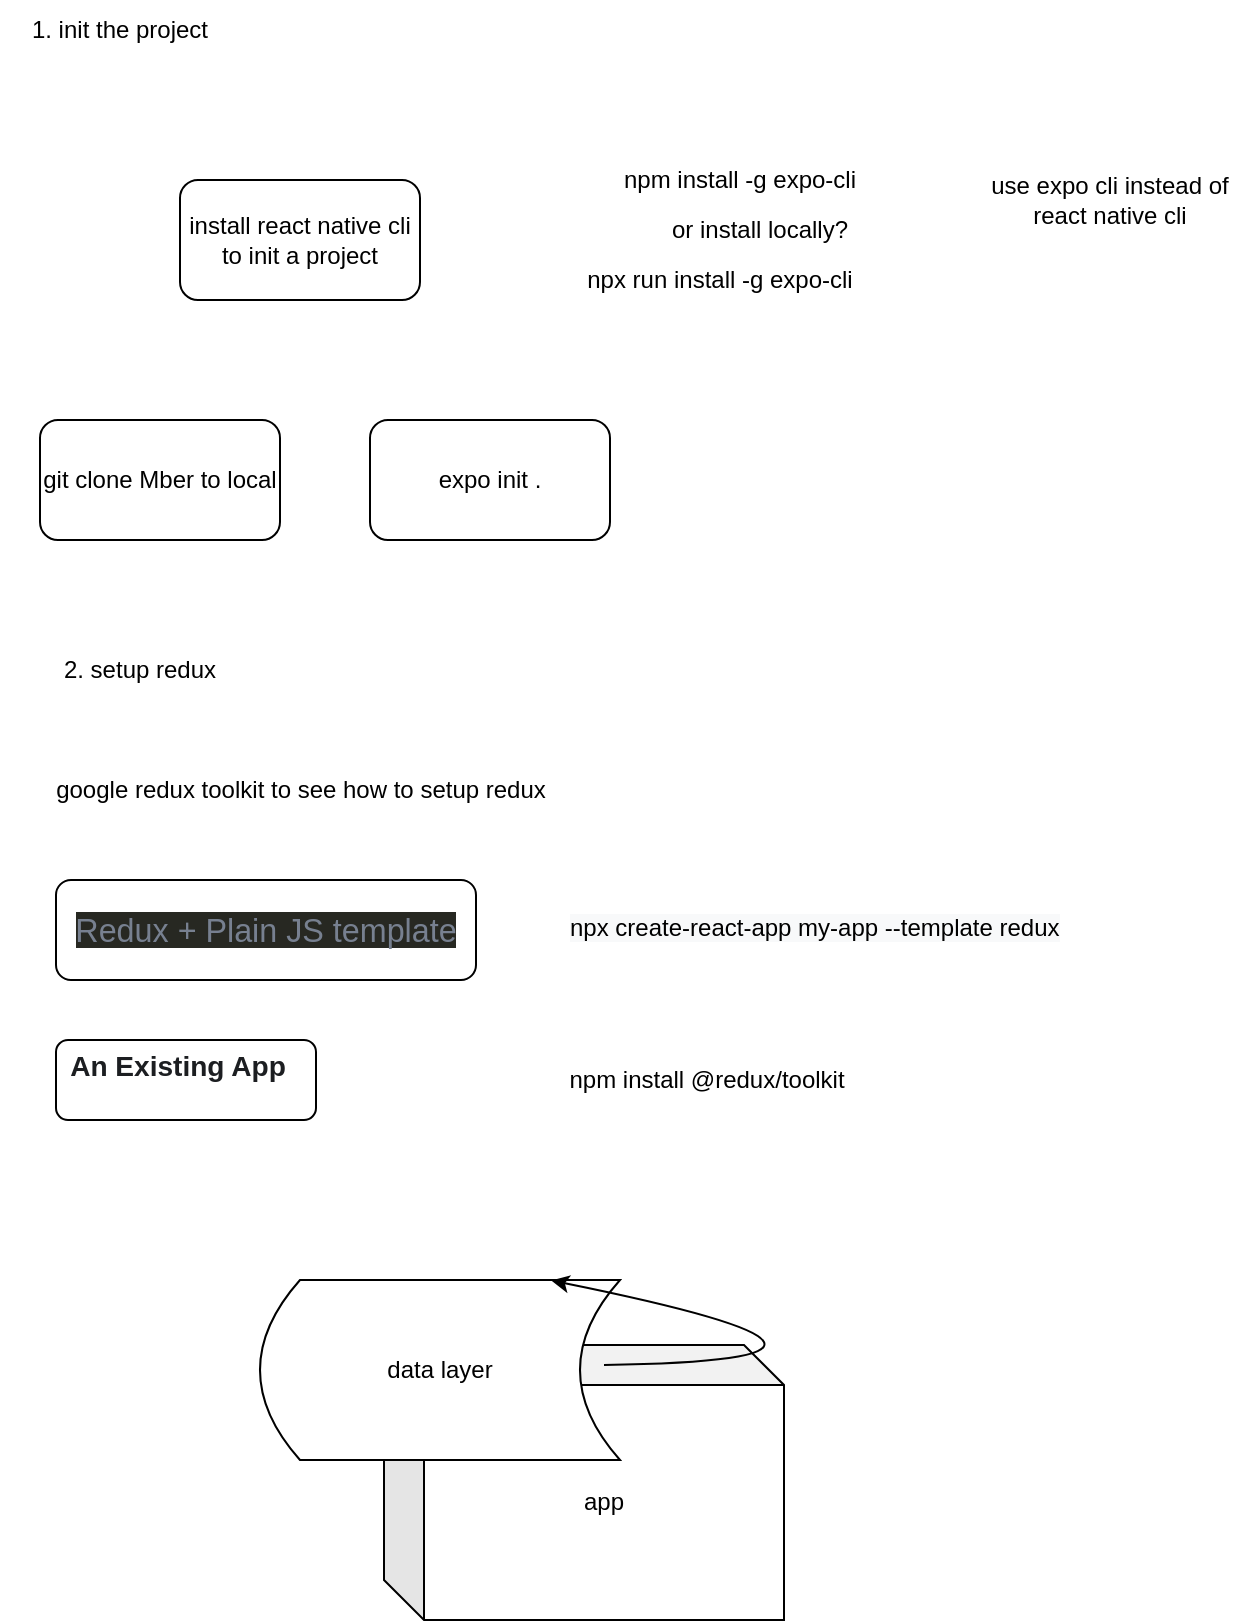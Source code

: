 <mxfile version="17.4.0" type="github" pages="8">
  <diagram id="XShnWtYQ7oAVOlDhn3G4" name="01 - setup">
    <mxGraphModel dx="973" dy="840" grid="1" gridSize="10" guides="1" tooltips="1" connect="1" arrows="1" fold="1" page="1" pageScale="1" pageWidth="850" pageHeight="1100" math="0" shadow="0">
      <root>
        <mxCell id="0" />
        <mxCell id="1" parent="0" />
        <mxCell id="MmbHOLliNbih18fSS2hp-2" value="app" style="shape=cube;whiteSpace=wrap;html=1;boundedLbl=1;backgroundOutline=1;darkOpacity=0.05;darkOpacity2=0.1;" vertex="1" parent="1">
          <mxGeometry x="332" y="772.5" width="200" height="137.5" as="geometry" />
        </mxCell>
        <mxCell id="xd2lTGrbQmmwqUSYdJqW-1" value="install react native cli to init a project" style="rounded=1;whiteSpace=wrap;html=1;" vertex="1" parent="1">
          <mxGeometry x="230" y="190" width="120" height="60" as="geometry" />
        </mxCell>
        <mxCell id="xd2lTGrbQmmwqUSYdJqW-2" value="npm install -g expo-cli" style="text;html=1;strokeColor=none;fillColor=none;align=center;verticalAlign=middle;whiteSpace=wrap;rounded=0;" vertex="1" parent="1">
          <mxGeometry x="430" y="180" width="160" height="20" as="geometry" />
        </mxCell>
        <mxCell id="xd2lTGrbQmmwqUSYdJqW-3" value="npx run install -g expo-cli" style="text;html=1;strokeColor=none;fillColor=none;align=center;verticalAlign=middle;whiteSpace=wrap;rounded=0;" vertex="1" parent="1">
          <mxGeometry x="420" y="230" width="160" height="20" as="geometry" />
        </mxCell>
        <mxCell id="xd2lTGrbQmmwqUSYdJqW-4" value="or install locally?" style="text;html=1;strokeColor=none;fillColor=none;align=center;verticalAlign=middle;whiteSpace=wrap;rounded=0;" vertex="1" parent="1">
          <mxGeometry x="470" y="200" width="100" height="30" as="geometry" />
        </mxCell>
        <mxCell id="xd2lTGrbQmmwqUSYdJqW-5" value="expo init ." style="rounded=1;whiteSpace=wrap;html=1;" vertex="1" parent="1">
          <mxGeometry x="325" y="310" width="120" height="60" as="geometry" />
        </mxCell>
        <mxCell id="xd2lTGrbQmmwqUSYdJqW-7" value="git clone Mber to local" style="rounded=1;whiteSpace=wrap;html=1;" vertex="1" parent="1">
          <mxGeometry x="160" y="310" width="120" height="60" as="geometry" />
        </mxCell>
        <mxCell id="xd2lTGrbQmmwqUSYdJqW-8" value="use expo cli instead of react native cli" style="text;html=1;strokeColor=none;fillColor=none;align=center;verticalAlign=middle;whiteSpace=wrap;rounded=0;" vertex="1" parent="1">
          <mxGeometry x="630" y="190" width="130" height="20" as="geometry" />
        </mxCell>
        <mxCell id="We2Jfy-92jqyswQWCvW1-1" value="google redux toolkit to see how to setup redux" style="text;html=1;strokeColor=none;fillColor=none;align=center;verticalAlign=middle;whiteSpace=wrap;rounded=0;" vertex="1" parent="1">
          <mxGeometry x="158" y="460" width="265" height="70" as="geometry" />
        </mxCell>
        <mxCell id="We2Jfy-92jqyswQWCvW1-2" value="&lt;span style=&quot;color: rgb(119 , 128 , 144) ; font-size: 16.15px ; background-color: rgb(39 , 40 , 34)&quot;&gt;Redux + Plain JS template&lt;/span&gt;" style="rounded=1;whiteSpace=wrap;html=1;" vertex="1" parent="1">
          <mxGeometry x="168" y="540" width="210" height="50" as="geometry" />
        </mxCell>
        <mxCell id="We2Jfy-92jqyswQWCvW1-3" value="&lt;h3 class=&quot;anchor anchorWithStickyNavbar_23Bc&quot; id=&quot;an-existing-app&quot; style=&quot;box-sizing: border-box ; color: rgb(28 , 30 , 33) ; font-family: , , &amp;quot;segoe ui&amp;quot; , &amp;quot;roboto&amp;quot; , &amp;quot;ubuntu&amp;quot; , &amp;quot;cantarell&amp;quot; , &amp;quot;noto sans&amp;quot; , sans-serif , &amp;quot;blinkmacsystemfont&amp;quot; , &amp;quot;segoe ui&amp;quot; , &amp;quot;helvetica&amp;quot; , &amp;quot;arial&amp;quot; , sans-serif , &amp;quot;apple color emoji&amp;quot; , &amp;quot;segoe ui emoji&amp;quot; , &amp;quot;segoe ui symbol&amp;quot;&quot;&gt;An Existing App&lt;a class=&quot;hash-link&quot; href=&quot;https://redux-toolkit.js.org/introduction/getting-started#an-existing-app&quot; title=&quot;Direct link to heading&quot; style=&quot;box-sizing: border-box ; opacity: 1 ; padding-left: 0.5rem&quot;&gt;​&lt;/a&gt;&lt;/h3&gt;&lt;div&gt;&lt;br&gt;&lt;/div&gt;" style="rounded=1;whiteSpace=wrap;html=1;" vertex="1" parent="1">
          <mxGeometry x="168" y="620" width="130" height="40" as="geometry" />
        </mxCell>
        <mxCell id="We2Jfy-92jqyswQWCvW1-4" value="&lt;span style=&quot;color: rgb(0, 0, 0); font-family: helvetica; font-size: 12px; font-style: normal; font-weight: 400; letter-spacing: normal; text-align: center; text-indent: 0px; text-transform: none; word-spacing: 0px; background-color: rgb(248, 249, 250); display: inline; float: none;&quot;&gt;npx create-react-app my-app --template redux&lt;/span&gt;" style="text;whiteSpace=wrap;html=1;" vertex="1" parent="1">
          <mxGeometry x="423" y="550" width="270" height="30" as="geometry" />
        </mxCell>
        <mxCell id="We2Jfy-92jqyswQWCvW1-5" value="npm install @redux/toolkit" style="text;html=1;align=center;verticalAlign=middle;resizable=0;points=[];autosize=1;strokeColor=none;fillColor=none;" vertex="1" parent="1">
          <mxGeometry x="418" y="630" width="150" height="20" as="geometry" />
        </mxCell>
        <mxCell id="We2Jfy-92jqyswQWCvW1-7" value="1. init the project" style="text;html=1;strokeColor=none;fillColor=none;align=center;verticalAlign=middle;whiteSpace=wrap;rounded=0;" vertex="1" parent="1">
          <mxGeometry x="140" y="100" width="120" height="30" as="geometry" />
        </mxCell>
        <mxCell id="We2Jfy-92jqyswQWCvW1-8" value="2. setup redux" style="text;html=1;strokeColor=none;fillColor=none;align=center;verticalAlign=middle;whiteSpace=wrap;rounded=0;" vertex="1" parent="1">
          <mxGeometry x="150" y="420" width="120" height="30" as="geometry" />
        </mxCell>
        <mxCell id="MmbHOLliNbih18fSS2hp-1" value="data layer" style="shape=dataStorage;whiteSpace=wrap;html=1;fixedSize=1;" vertex="1" parent="1">
          <mxGeometry x="270" y="740" width="180" height="90" as="geometry" />
        </mxCell>
        <mxCell id="MmbHOLliNbih18fSS2hp-3" value="" style="curved=1;endArrow=classic;html=1;rounded=0;entryX=0.809;entryY=0.003;entryDx=0;entryDy=0;entryPerimeter=0;exitX=0;exitY=0;exitDx=110;exitDy=10;exitPerimeter=0;" edge="1" parent="1" source="MmbHOLliNbih18fSS2hp-2" target="MmbHOLliNbih18fSS2hp-1">
          <mxGeometry width="50" height="50" relative="1" as="geometry">
            <mxPoint x="512" y="690" as="sourcePoint" />
            <mxPoint x="562" y="640" as="targetPoint" />
            <Array as="points">
              <mxPoint x="612" y="780" />
            </Array>
          </mxGeometry>
        </mxCell>
      </root>
    </mxGraphModel>
  </diagram>
  <diagram id="NDyoeVyVn_14vL9NG6AW" name="02 - provider">
    <mxGraphModel dx="973" dy="840" grid="1" gridSize="10" guides="1" tooltips="1" connect="1" arrows="1" fold="1" page="1" pageScale="1" pageWidth="850" pageHeight="1100" math="0" shadow="0">
      <root>
        <mxCell id="0" />
        <mxCell id="1" parent="0" />
        <mxCell id="cucsvPZdoMLhPSFIW29F-1" value="provider injects or wrap our app so our app can have redux inside it" style="text;html=1;strokeColor=none;fillColor=none;align=center;verticalAlign=middle;whiteSpace=wrap;rounded=0;" vertex="1" parent="1">
          <mxGeometry x="320" y="160" width="250" height="90" as="geometry" />
        </mxCell>
        <mxCell id="cucsvPZdoMLhPSFIW29F-3" value="import {Provider} from &quot;react-redux&#39;" style="text;html=1;strokeColor=none;fillColor=none;align=center;verticalAlign=middle;whiteSpace=wrap;rounded=0;" vertex="1" parent="1">
          <mxGeometry x="320" y="270" width="230" height="40" as="geometry" />
        </mxCell>
        <mxCell id="cucsvPZdoMLhPSFIW29F-8" value="" style="edgeStyle=orthogonalEdgeStyle;rounded=0;orthogonalLoop=1;jettySize=auto;html=1;" edge="1" parent="1" source="cucsvPZdoMLhPSFIW29F-6" target="cucsvPZdoMLhPSFIW29F-7">
          <mxGeometry relative="1" as="geometry" />
        </mxCell>
        <mxCell id="cucsvPZdoMLhPSFIW29F-6" value="import" style="rounded=1;whiteSpace=wrap;html=1;" vertex="1" parent="1">
          <mxGeometry x="190" y="260" width="120" height="60" as="geometry" />
        </mxCell>
        <mxCell id="cucsvPZdoMLhPSFIW29F-7" value="use" style="rounded=1;whiteSpace=wrap;html=1;" vertex="1" parent="1">
          <mxGeometry x="190" y="400" width="120" height="60" as="geometry" />
        </mxCell>
        <mxCell id="cucsvPZdoMLhPSFIW29F-9" value="&amp;lt;Provider store={store}&amp;gt;&lt;br&gt;&amp;lt;View&amp;gt;...&amp;lt;/View&amp;gt;&lt;br&gt;&amp;lt;/Provider&amp;gt;" style="text;html=1;strokeColor=none;fillColor=none;align=center;verticalAlign=middle;whiteSpace=wrap;rounded=0;" vertex="1" parent="1">
          <mxGeometry x="350" y="400" width="220" height="60" as="geometry" />
        </mxCell>
        <mxCell id="4xjcyjwSm1OfF5_yp_jG-1" value="To make the data layer wrapps around the app, we need a Provider" style="text;html=1;strokeColor=none;fillColor=none;align=center;verticalAlign=middle;whiteSpace=wrap;rounded=0;" vertex="1" parent="1">
          <mxGeometry x="200" y="120" width="380" height="40" as="geometry" />
        </mxCell>
        <mxCell id="WPWdWX_wpaW4QkoS_QPC-1" value="app" style="shape=cube;whiteSpace=wrap;html=1;boundedLbl=1;backgroundOutline=1;darkOpacity=0.05;darkOpacity2=0.1;" vertex="1" parent="1">
          <mxGeometry x="342" y="552.5" width="200" height="137.5" as="geometry" />
        </mxCell>
        <mxCell id="WPWdWX_wpaW4QkoS_QPC-2" value="data layer" style="shape=dataStorage;whiteSpace=wrap;html=1;fixedSize=1;" vertex="1" parent="1">
          <mxGeometry x="280" y="520" width="180" height="90" as="geometry" />
        </mxCell>
        <mxCell id="WPWdWX_wpaW4QkoS_QPC-3" value="" style="curved=1;endArrow=classic;html=1;rounded=0;entryX=0.809;entryY=0.003;entryDx=0;entryDy=0;entryPerimeter=0;exitX=0;exitY=0;exitDx=110;exitDy=10;exitPerimeter=0;" edge="1" parent="1" source="WPWdWX_wpaW4QkoS_QPC-1" target="WPWdWX_wpaW4QkoS_QPC-2">
          <mxGeometry width="50" height="50" relative="1" as="geometry">
            <mxPoint x="522" y="470" as="sourcePoint" />
            <mxPoint x="572" y="420" as="targetPoint" />
            <Array as="points">
              <mxPoint x="622" y="560" />
            </Array>
          </mxGeometry>
        </mxCell>
      </root>
    </mxGraphModel>
  </diagram>
  <diagram id="a_UdTXSr25GElPe1-ZvR" name="03 - redux">
    <mxGraphModel dx="973" dy="840" grid="1" gridSize="10" guides="1" tooltips="1" connect="1" arrows="1" fold="1" page="1" pageScale="1" pageWidth="850" pageHeight="1100" math="0" shadow="0">
      <root>
        <mxCell id="0" />
        <mxCell id="1" parent="0" />
        <mxCell id="mHAhnvCXnZvMpo4mNQ-d-8" value="Redux" style="shape=cube;whiteSpace=wrap;html=1;boundedLbl=1;backgroundOutline=1;darkOpacity=0.05;darkOpacity2=0.1;" vertex="1" parent="1">
          <mxGeometry x="170" y="200" width="460" height="330" as="geometry" />
        </mxCell>
        <mxCell id="mHAhnvCXnZvMpo4mNQ-d-3" value="store.js" style="strokeWidth=2;html=1;shape=mxgraph.flowchart.document2;whiteSpace=wrap;size=0.25;" vertex="1" parent="1">
          <mxGeometry x="222.5" y="270" width="100" height="60" as="geometry" />
        </mxCell>
        <mxCell id="mHAhnvCXnZvMpo4mNQ-d-4" value="where we configure redux by defining store" style="text;html=1;strokeColor=none;fillColor=none;align=center;verticalAlign=middle;whiteSpace=wrap;rounded=0;" vertex="1" parent="1">
          <mxGeometry x="370" y="273" width="100" height="35" as="geometry" />
        </mxCell>
        <mxCell id="mHAhnvCXnZvMpo4mNQ-d-6" value="" style="sketch=0;pointerEvents=1;shadow=0;dashed=0;html=1;strokeColor=none;fillColor=#434445;aspect=fixed;labelPosition=center;verticalLabelPosition=bottom;verticalAlign=top;align=center;outlineConnect=0;shape=mxgraph.vvd.folder;" vertex="1" parent="1">
          <mxGeometry x="207.38" y="370" width="197.36" height="150" as="geometry" />
        </mxCell>
        <mxCell id="mHAhnvCXnZvMpo4mNQ-d-7" value="folder called slices &lt;br&gt;where all data slices&lt;br&gt;are stored" style="text;html=1;align=center;verticalAlign=middle;resizable=0;points=[];autosize=1;strokeColor=none;fillColor=none;" vertex="1" parent="1">
          <mxGeometry x="445" y="430" width="120" height="50" as="geometry" />
        </mxCell>
        <mxCell id="0LUWpiVRvB89P9eJzjNf-1" value="navSlice.js" style="strokeWidth=2;html=1;shape=mxgraph.flowchart.document2;whiteSpace=wrap;size=0.25;" vertex="1" parent="1">
          <mxGeometry x="250" y="450" width="60" height="30" as="geometry" />
        </mxCell>
        <mxCell id="MPGasxTyGBdpURMLFiad-1" value="navSlice.js" style="strokeWidth=2;html=1;shape=mxgraph.flowchart.document2;whiteSpace=wrap;size=0.25;" vertex="1" parent="1">
          <mxGeometry x="330" y="430" width="60" height="30" as="geometry" />
        </mxCell>
        <mxCell id="4qXTFToLz-2qirBWSBgW-1" value="Redux is a data layer that wraps around the app so the app can pull the data from the data layer or push data to the data layer&amp;nbsp;" style="text;html=1;strokeColor=none;fillColor=none;align=center;verticalAlign=middle;whiteSpace=wrap;rounded=0;" vertex="1" parent="1">
          <mxGeometry x="180" y="110" width="400" height="70" as="geometry" />
        </mxCell>
      </root>
    </mxGraphModel>
  </diagram>
  <diagram id="Ewt5Jf0zzYfeXPRNxt0G" name="04 - store">
    <mxGraphModel dx="973" dy="840" grid="1" gridSize="10" guides="1" tooltips="1" connect="1" arrows="1" fold="1" page="1" pageScale="1" pageWidth="850" pageHeight="1100" math="0" shadow="0">
      <root>
        <mxCell id="0" />
        <mxCell id="1" parent="0" />
        <mxCell id="C-CcnotezF_LoOzT90Lw-4" value="" style="edgeStyle=orthogonalEdgeStyle;rounded=0;orthogonalLoop=1;jettySize=auto;html=1;" edge="1" parent="1" source="oxhCGi7NL77srER-djq6-1" target="C-CcnotezF_LoOzT90Lw-3">
          <mxGeometry relative="1" as="geometry" />
        </mxCell>
        <mxCell id="oxhCGi7NL77srER-djq6-1" value="create store with configureStore(Obj) method" style="rounded=1;whiteSpace=wrap;html=1;" vertex="1" parent="1">
          <mxGeometry x="220" y="150" width="190" height="70" as="geometry" />
        </mxCell>
        <mxCell id="C-CcnotezF_LoOzT90Lw-1" value="import {configureStore} from &quot;@reduxjs/toolkit&quot;" style="text;html=1;strokeColor=none;fillColor=none;align=center;verticalAlign=middle;whiteSpace=wrap;rounded=0;" vertex="1" parent="1">
          <mxGeometry x="470" y="170" width="290" height="30" as="geometry" />
        </mxCell>
        <mxCell id="C-CcnotezF_LoOzT90Lw-2" value="&lt;p style=&quot;margin: 0px ; margin-top: 4px ; text-align: center ; text-decoration: underline&quot;&gt;&lt;b&gt;Obj&lt;/b&gt;&lt;/p&gt;&lt;hr&gt;&lt;p style=&quot;margin: 0px ; margin-left: 8px&quot;&gt;reducer: Obj containing all reducers for different data slices&lt;br&gt;&lt;/p&gt;" style="verticalAlign=top;align=left;overflow=fill;fontSize=12;fontFamily=Helvetica;html=1;" vertex="1" parent="1">
          <mxGeometry x="150" y="400" width="370" height="70" as="geometry" />
        </mxCell>
        <mxCell id="C-CcnotezF_LoOzT90Lw-3" value="export store" style="rounded=1;whiteSpace=wrap;html=1;" vertex="1" parent="1">
          <mxGeometry x="220" y="260" width="190" height="70" as="geometry" />
        </mxCell>
        <mxCell id="C-CcnotezF_LoOzT90Lw-5" value="export const store = configureStore(Obj)" style="text;html=1;strokeColor=none;fillColor=none;align=center;verticalAlign=middle;whiteSpace=wrap;rounded=0;" vertex="1" parent="1">
          <mxGeometry x="470" y="270" width="290" height="30" as="geometry" />
        </mxCell>
        <mxCell id="C-CcnotezF_LoOzT90Lw-6" value="Obj specify all the reducers for all data slices" style="text;html=1;strokeColor=none;fillColor=none;align=center;verticalAlign=middle;whiteSpace=wrap;rounded=0;" vertex="1" parent="1">
          <mxGeometry x="570" y="405" width="160" height="60" as="geometry" />
        </mxCell>
      </root>
    </mxGraphModel>
  </diagram>
  <diagram id="K00rzrhA-75TAfQ9929S" name="05 - data slice">
    <mxGraphModel dx="973" dy="840" grid="1" gridSize="10" guides="1" tooltips="1" connect="1" arrows="1" fold="1" page="1" pageScale="1" pageWidth="850" pageHeight="1100" math="0" shadow="0">
      <root>
        <mxCell id="0" />
        <mxCell id="1" parent="0" />
        <mxCell id="my5SAaS9EgKE8tLteR-O-5" value="data have different states since they can change? so we need to initiate data with initialState" style="text;html=1;strokeColor=none;fillColor=none;align=center;verticalAlign=middle;whiteSpace=wrap;rounded=0;" vertex="1" parent="1">
          <mxGeometry x="470" y="250" width="170" height="80" as="geometry" />
        </mxCell>
        <mxCell id="my5SAaS9EgKE8tLteR-O-9" value="reducers are dispatch actions which perfom some data manipulations when some events trigger(ex. UI changes or user events)" style="text;html=1;strokeColor=none;fillColor=none;align=center;verticalAlign=middle;whiteSpace=wrap;rounded=0;" vertex="1" parent="1">
          <mxGeometry x="450" y="350" width="260" height="80" as="geometry" />
        </mxCell>
        <mxCell id="my5SAaS9EgKE8tLteR-O-14" value="" style="edgeStyle=orthogonalEdgeStyle;rounded=0;orthogonalLoop=1;jettySize=auto;html=1;" edge="1" parent="1" source="my5SAaS9EgKE8tLteR-O-10" target="my5SAaS9EgKE8tLteR-O-13">
          <mxGeometry relative="1" as="geometry" />
        </mxCell>
        <mxCell id="my5SAaS9EgKE8tLteR-O-10" value="&lt;span&gt;create data slice&lt;/span&gt;" style="rounded=1;whiteSpace=wrap;html=1;" vertex="1" parent="1">
          <mxGeometry x="277.5" y="160" width="120" height="60" as="geometry" />
        </mxCell>
        <mxCell id="my5SAaS9EgKE8tLteR-O-16" value="" style="edgeStyle=orthogonalEdgeStyle;rounded=0;orthogonalLoop=1;jettySize=auto;html=1;" edge="1" parent="1" source="my5SAaS9EgKE8tLteR-O-13" target="my5SAaS9EgKE8tLteR-O-15">
          <mxGeometry relative="1" as="geometry" />
        </mxCell>
        <mxCell id="my5SAaS9EgKE8tLteR-O-13" value="define initialState of data" style="rounded=1;whiteSpace=wrap;html=1;" vertex="1" parent="1">
          <mxGeometry x="260" y="260" width="155" height="60" as="geometry" />
        </mxCell>
        <mxCell id="my5SAaS9EgKE8tLteR-O-18" value="" style="edgeStyle=orthogonalEdgeStyle;rounded=0;orthogonalLoop=1;jettySize=auto;html=1;" edge="1" parent="1" source="my5SAaS9EgKE8tLteR-O-15" target="my5SAaS9EgKE8tLteR-O-17">
          <mxGeometry relative="1" as="geometry" />
        </mxCell>
        <mxCell id="my5SAaS9EgKE8tLteR-O-15" value="define reducers" style="rounded=1;whiteSpace=wrap;html=1;" vertex="1" parent="1">
          <mxGeometry x="260" y="360" width="155" height="60" as="geometry" />
        </mxCell>
        <mxCell id="my5SAaS9EgKE8tLteR-O-17" value="expose the data by export&amp;nbsp;" style="rounded=1;whiteSpace=wrap;html=1;" vertex="1" parent="1">
          <mxGeometry x="260" y="470" width="155" height="60" as="geometry" />
        </mxCell>
        <mxCell id="5YfFq01vXlQVfvOehPkU-5" value="&lt;p style=&quot;margin: 0px ; margin-top: 4px ; text-align: center ; text-decoration: underline&quot;&gt;&lt;b&gt;Object passed to createSlice(Obj)&lt;/b&gt;&lt;/p&gt;&lt;hr&gt;&lt;p style=&quot;margin: 0px ; margin-left: 8px&quot;&gt;name: String&lt;/p&gt;&lt;p style=&quot;margin: 0px ; margin-left: 8px&quot;&gt;initialState: obj&lt;/p&gt;&lt;p style=&quot;margin: 0px ; margin-left: 8px&quot;&gt;reducers: obj containing dispatch fns&lt;/p&gt;" style="verticalAlign=top;align=left;overflow=fill;fontSize=12;fontFamily=Helvetica;html=1;" vertex="1" parent="1">
          <mxGeometry x="250" y="590" width="220" height="100" as="geometry" />
        </mxCell>
        <mxCell id="5YfFq01vXlQVfvOehPkU-6" value="import {createSlice} from &quot;@reduxjs/toolkit&quot;" style="text;html=1;strokeColor=none;fillColor=none;align=center;verticalAlign=middle;whiteSpace=wrap;rounded=0;" vertex="1" parent="1">
          <mxGeometry x="465" y="160" width="180" height="50" as="geometry" />
        </mxCell>
        <mxCell id="5YfFq01vXlQVfvOehPkU-7" value="createSlice(Obj)" style="text;html=1;strokeColor=none;fillColor=none;align=center;verticalAlign=middle;whiteSpace=wrap;rounded=0;" vertex="1" parent="1">
          <mxGeometry x="680" y="170" width="130" height="30" as="geometry" />
        </mxCell>
        <mxCell id="LLE9-OjRk6InunQeTzBH-1" value="&lt;p style=&quot;margin: 0px ; margin-top: 4px ; text-align: center ; text-decoration: underline&quot;&gt;&lt;b&gt;initialState&lt;/b&gt;&lt;/p&gt;&lt;hr&gt;&lt;p style=&quot;margin: 0px ; margin-left: 8px&quot;&gt;origin: null&lt;/p&gt;&lt;p style=&quot;margin: 0px ; margin-left: 8px&quot;&gt;destination: null&lt;/p&gt;&lt;p style=&quot;margin: 0px ; margin-left: 8px&quot;&gt;travelTimeInfo: null&lt;/p&gt;" style="verticalAlign=top;align=left;overflow=fill;fontSize=12;fontFamily=Helvetica;html=1;" vertex="1" parent="1">
          <mxGeometry x="530" y="590" width="140" height="90" as="geometry" />
        </mxCell>
      </root>
    </mxGraphModel>
  </diagram>
  <diagram id="2_uc0o4sLMKBEgM0J7Lh" name="06 - reducer">
    <mxGraphModel dx="973" dy="840" grid="1" gridSize="10" guides="1" tooltips="1" connect="1" arrows="1" fold="1" page="1" pageScale="1" pageWidth="850" pageHeight="1100" math="0" shadow="0">
      <root>
        <mxCell id="0" />
        <mxCell id="1" parent="0" />
        <mxCell id="DVEigJeCClA8I4dmg4AW-4" value="&lt;p style=&quot;margin: 0px ; margin-top: 4px ; text-align: center ; text-decoration: underline&quot;&gt;&lt;b&gt;reducer&lt;/b&gt;&lt;/p&gt;&lt;hr&gt;&lt;p style=&quot;margin: 0px ; margin-left: 8px&quot;&gt;setOrigin = (state, action)=&amp;gt;{state.origin = action.playload}&lt;br&gt;setDestination = (state, action)=&amp;gt;{state.destination&amp;nbsp;= destination.playload}&lt;/p&gt;&lt;p style=&quot;margin: 0px ; margin-left: 8px&quot;&gt;setTravelTimeInfo = (state, action)=&amp;gt;{state.travelTimeInfo&amp;nbsp;= travelTimeInfo.playload}&lt;br&gt;&lt;/p&gt;" style="verticalAlign=top;align=left;overflow=fill;fontSize=12;fontFamily=Helvetica;html=1;" vertex="1" parent="1">
          <mxGeometry x="150" y="170" width="500" height="100" as="geometry" />
        </mxCell>
        <mxCell id="uCgnDg0jeznlBMHwotXh-1" value="push data from the app to the data layer" style="text;html=1;strokeColor=none;fillColor=none;align=center;verticalAlign=middle;whiteSpace=wrap;rounded=0;" vertex="1" parent="1">
          <mxGeometry x="425" y="290" width="110" height="35" as="geometry" />
        </mxCell>
        <mxCell id="hB04QdTZOPV1-ZlvLQuf-1" value="app" style="shape=cube;whiteSpace=wrap;html=1;boundedLbl=1;backgroundOutline=1;darkOpacity=0.05;darkOpacity2=0.1;" vertex="1" parent="1">
          <mxGeometry x="312" y="362.5" width="200" height="137.5" as="geometry" />
        </mxCell>
        <mxCell id="hB04QdTZOPV1-ZlvLQuf-2" value="data layer" style="shape=dataStorage;whiteSpace=wrap;html=1;fixedSize=1;" vertex="1" parent="1">
          <mxGeometry x="250" y="330" width="180" height="90" as="geometry" />
        </mxCell>
        <mxCell id="hB04QdTZOPV1-ZlvLQuf-3" value="" style="curved=1;endArrow=classic;html=1;rounded=0;entryX=0.809;entryY=0.003;entryDx=0;entryDy=0;entryPerimeter=0;exitX=0;exitY=0;exitDx=110;exitDy=10;exitPerimeter=0;" edge="1" parent="1" source="hB04QdTZOPV1-ZlvLQuf-1" target="hB04QdTZOPV1-ZlvLQuf-2">
          <mxGeometry width="50" height="50" relative="1" as="geometry">
            <mxPoint x="492" y="280" as="sourcePoint" />
            <mxPoint x="542" y="230" as="targetPoint" />
            <Array as="points">
              <mxPoint x="592" y="370" />
            </Array>
          </mxGeometry>
        </mxCell>
      </root>
    </mxGraphModel>
  </diagram>
  <diagram id="hPnHMG80YFEr3WLFPNxi" name="07 - selectors">
    <mxGraphModel dx="973" dy="840" grid="1" gridSize="10" guides="1" tooltips="1" connect="1" arrows="1" fold="1" page="1" pageScale="1" pageWidth="850" pageHeight="1100" math="0" shadow="0">
      <root>
        <mxCell id="0" />
        <mxCell id="1" parent="0" />
        <mxCell id="x2hNYa1csf7YR9T-_TOE-2" value="&lt;p style=&quot;margin: 0px ; margin-top: 4px ; text-align: center ; text-decoration: underline&quot;&gt;&lt;b&gt;selectors&lt;/b&gt;&lt;/p&gt;&lt;hr&gt;&lt;p style=&quot;margin: 0px ; margin-left: 8px&quot;&gt;selectOrigin = (state)=&amp;gt;state.nav.origin&lt;br&gt;selectDestination = (state)=&amp;gt;state.nav.destination&amp;nbsp;&lt;/p&gt;&amp;nbsp; select&lt;span&gt;TravelTimeInfo = (state)=&amp;gt;state.nav.travelTimeInfo&amp;nbsp;&lt;/span&gt;" style="verticalAlign=top;align=left;overflow=fill;fontSize=12;fontFamily=Helvetica;html=1;" vertex="1" parent="1">
          <mxGeometry x="200" y="180" width="310" height="80" as="geometry" />
        </mxCell>
        <mxCell id="x2hNYa1csf7YR9T-_TOE-3" value="app grabs data from the data layer" style="text;html=1;strokeColor=none;fillColor=none;align=center;verticalAlign=middle;whiteSpace=wrap;rounded=0;" vertex="1" parent="1">
          <mxGeometry x="425" y="290" width="110" height="35" as="geometry" />
        </mxCell>
        <mxCell id="OeQ20UY17-9ERZNIbXch-1" value="app" style="shape=cube;whiteSpace=wrap;html=1;boundedLbl=1;backgroundOutline=1;darkOpacity=0.05;darkOpacity2=0.1;" vertex="1" parent="1">
          <mxGeometry x="316" y="372.5" width="200" height="137.5" as="geometry" />
        </mxCell>
        <mxCell id="OeQ20UY17-9ERZNIbXch-2" value="data layer" style="shape=dataStorage;whiteSpace=wrap;html=1;fixedSize=1;" vertex="1" parent="1">
          <mxGeometry x="254" y="340" width="180" height="90" as="geometry" />
        </mxCell>
        <mxCell id="OhEzIRjroHGjEH59wGx3-1" value="" style="curved=1;endArrow=classic;html=1;rounded=0;entryX=0;entryY=0;entryDx=180;entryDy=0;entryPerimeter=0;" edge="1" parent="1" target="OeQ20UY17-9ERZNIbXch-1">
          <mxGeometry width="50" height="50" relative="1" as="geometry">
            <mxPoint x="420" y="350" as="sourcePoint" />
            <mxPoint x="470" y="300" as="targetPoint" />
            <Array as="points">
              <mxPoint x="470" y="350" />
              <mxPoint x="490" y="360" />
            </Array>
          </mxGeometry>
        </mxCell>
      </root>
    </mxGraphModel>
  </diagram>
  <diagram id="jbcxzwFcqtMenORnEaz6" name="08 - expose data">
    <mxGraphModel dx="973" dy="840" grid="1" gridSize="10" guides="1" tooltips="1" connect="1" arrows="1" fold="1" page="1" pageScale="1" pageWidth="850" pageHeight="1100" math="0" shadow="0">
      <root>
        <mxCell id="0" />
        <mxCell id="1" parent="0" />
        <mxCell id="OwZvRxbSqGK5SbNP9-SY-1" value="export const {setOrigin, setDestination,setTimeTravelInfo} = navSlice.actions&lt;br&gt;..." style="text;html=1;strokeColor=none;fillColor=none;align=center;verticalAlign=middle;whiteSpace=wrap;rounded=0;" vertex="1" parent="1">
          <mxGeometry x="380" y="170" width="450" height="60" as="geometry" />
        </mxCell>
        <mxCell id="vAtJX6emAIhhy0ZUpL8_-3" value="" style="edgeStyle=orthogonalEdgeStyle;rounded=0;orthogonalLoop=1;jettySize=auto;html=1;" edge="1" parent="1" source="vAtJX6emAIhhy0ZUpL8_-1" target="vAtJX6emAIhhy0ZUpL8_-2">
          <mxGeometry relative="1" as="geometry" />
        </mxCell>
        <mxCell id="vAtJX6emAIhhy0ZUpL8_-1" value="export actions" style="rounded=1;whiteSpace=wrap;html=1;" vertex="1" parent="1">
          <mxGeometry x="230" y="170" width="120" height="60" as="geometry" />
        </mxCell>
        <mxCell id="vAtJX6emAIhhy0ZUpL8_-5" value="" style="edgeStyle=orthogonalEdgeStyle;rounded=0;orthogonalLoop=1;jettySize=auto;html=1;" edge="1" parent="1" source="vAtJX6emAIhhy0ZUpL8_-2" target="vAtJX6emAIhhy0ZUpL8_-4">
          <mxGeometry relative="1" as="geometry" />
        </mxCell>
        <mxCell id="vAtJX6emAIhhy0ZUpL8_-2" value="export selectors" style="rounded=1;whiteSpace=wrap;html=1;" vertex="1" parent="1">
          <mxGeometry x="230" y="280" width="120" height="60" as="geometry" />
        </mxCell>
        <mxCell id="vAtJX6emAIhhy0ZUpL8_-4" value="export reducer" style="rounded=1;whiteSpace=wrap;html=1;" vertex="1" parent="1">
          <mxGeometry x="230" y="390" width="120" height="60" as="geometry" />
        </mxCell>
        <mxCell id="0ePuVrvOnzNkVCktwk4x-1" value="export const selectOrigin = (state) =&amp;gt; state.nav.origin&lt;br&gt;..." style="text;html=1;strokeColor=none;fillColor=none;align=center;verticalAlign=middle;whiteSpace=wrap;rounded=0;" vertex="1" parent="1">
          <mxGeometry x="400" y="280" width="320" height="60" as="geometry" />
        </mxCell>
        <mxCell id="0ePuVrvOnzNkVCktwk4x-2" value="export default navSlice.reducer" style="text;html=1;strokeColor=none;fillColor=none;align=center;verticalAlign=middle;whiteSpace=wrap;rounded=0;" vertex="1" parent="1">
          <mxGeometry x="420" y="405" width="175" height="30" as="geometry" />
        </mxCell>
      </root>
    </mxGraphModel>
  </diagram>
</mxfile>
